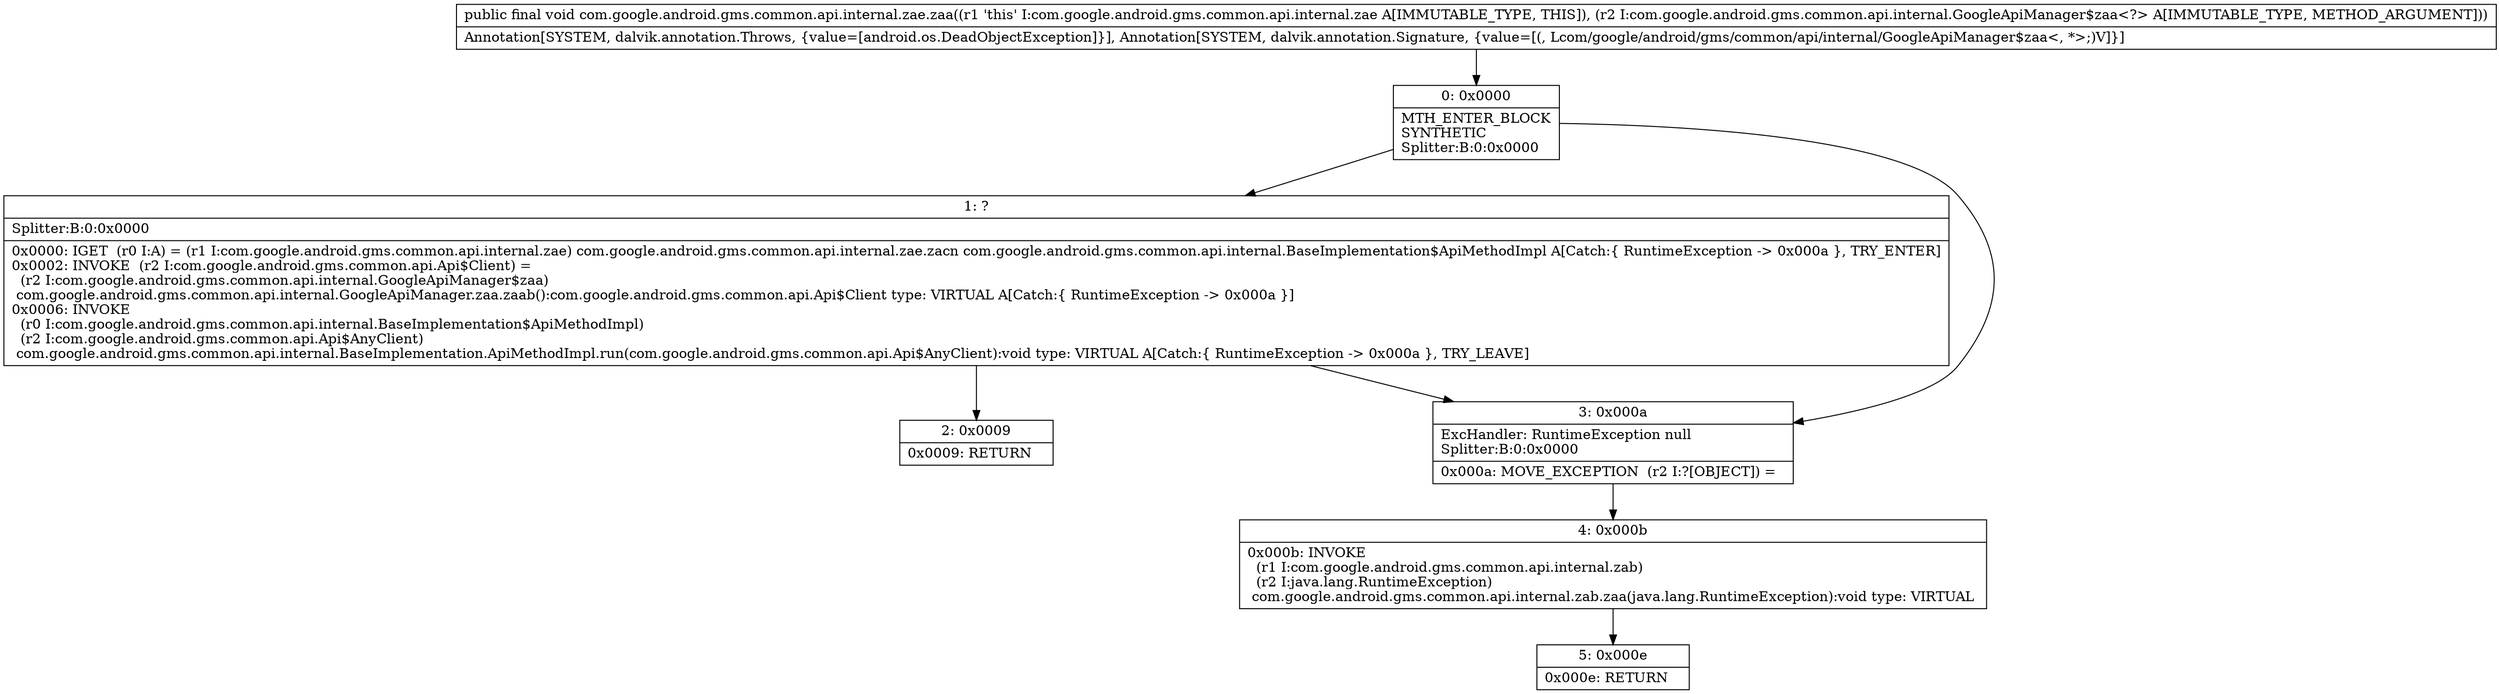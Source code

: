 digraph "CFG forcom.google.android.gms.common.api.internal.zae.zaa(Lcom\/google\/android\/gms\/common\/api\/internal\/GoogleApiManager$zaa;)V" {
Node_0 [shape=record,label="{0\:\ 0x0000|MTH_ENTER_BLOCK\lSYNTHETIC\lSplitter:B:0:0x0000\l}"];
Node_1 [shape=record,label="{1\:\ ?|Splitter:B:0:0x0000\l|0x0000: IGET  (r0 I:A) = (r1 I:com.google.android.gms.common.api.internal.zae) com.google.android.gms.common.api.internal.zae.zacn com.google.android.gms.common.api.internal.BaseImplementation$ApiMethodImpl A[Catch:\{ RuntimeException \-\> 0x000a \}, TRY_ENTER]\l0x0002: INVOKE  (r2 I:com.google.android.gms.common.api.Api$Client) = \l  (r2 I:com.google.android.gms.common.api.internal.GoogleApiManager$zaa)\l com.google.android.gms.common.api.internal.GoogleApiManager.zaa.zaab():com.google.android.gms.common.api.Api$Client type: VIRTUAL A[Catch:\{ RuntimeException \-\> 0x000a \}]\l0x0006: INVOKE  \l  (r0 I:com.google.android.gms.common.api.internal.BaseImplementation$ApiMethodImpl)\l  (r2 I:com.google.android.gms.common.api.Api$AnyClient)\l com.google.android.gms.common.api.internal.BaseImplementation.ApiMethodImpl.run(com.google.android.gms.common.api.Api$AnyClient):void type: VIRTUAL A[Catch:\{ RuntimeException \-\> 0x000a \}, TRY_LEAVE]\l}"];
Node_2 [shape=record,label="{2\:\ 0x0009|0x0009: RETURN   \l}"];
Node_3 [shape=record,label="{3\:\ 0x000a|ExcHandler: RuntimeException null\lSplitter:B:0:0x0000\l|0x000a: MOVE_EXCEPTION  (r2 I:?[OBJECT]) =  \l}"];
Node_4 [shape=record,label="{4\:\ 0x000b|0x000b: INVOKE  \l  (r1 I:com.google.android.gms.common.api.internal.zab)\l  (r2 I:java.lang.RuntimeException)\l com.google.android.gms.common.api.internal.zab.zaa(java.lang.RuntimeException):void type: VIRTUAL \l}"];
Node_5 [shape=record,label="{5\:\ 0x000e|0x000e: RETURN   \l}"];
MethodNode[shape=record,label="{public final void com.google.android.gms.common.api.internal.zae.zaa((r1 'this' I:com.google.android.gms.common.api.internal.zae A[IMMUTABLE_TYPE, THIS]), (r2 I:com.google.android.gms.common.api.internal.GoogleApiManager$zaa\<?\> A[IMMUTABLE_TYPE, METHOD_ARGUMENT]))  | Annotation[SYSTEM, dalvik.annotation.Throws, \{value=[android.os.DeadObjectException]\}], Annotation[SYSTEM, dalvik.annotation.Signature, \{value=[(, Lcom\/google\/android\/gms\/common\/api\/internal\/GoogleApiManager$zaa\<, *\>;)V]\}]\l}"];
MethodNode -> Node_0;
Node_0 -> Node_1;
Node_0 -> Node_3;
Node_1 -> Node_2;
Node_1 -> Node_3;
Node_3 -> Node_4;
Node_4 -> Node_5;
}

